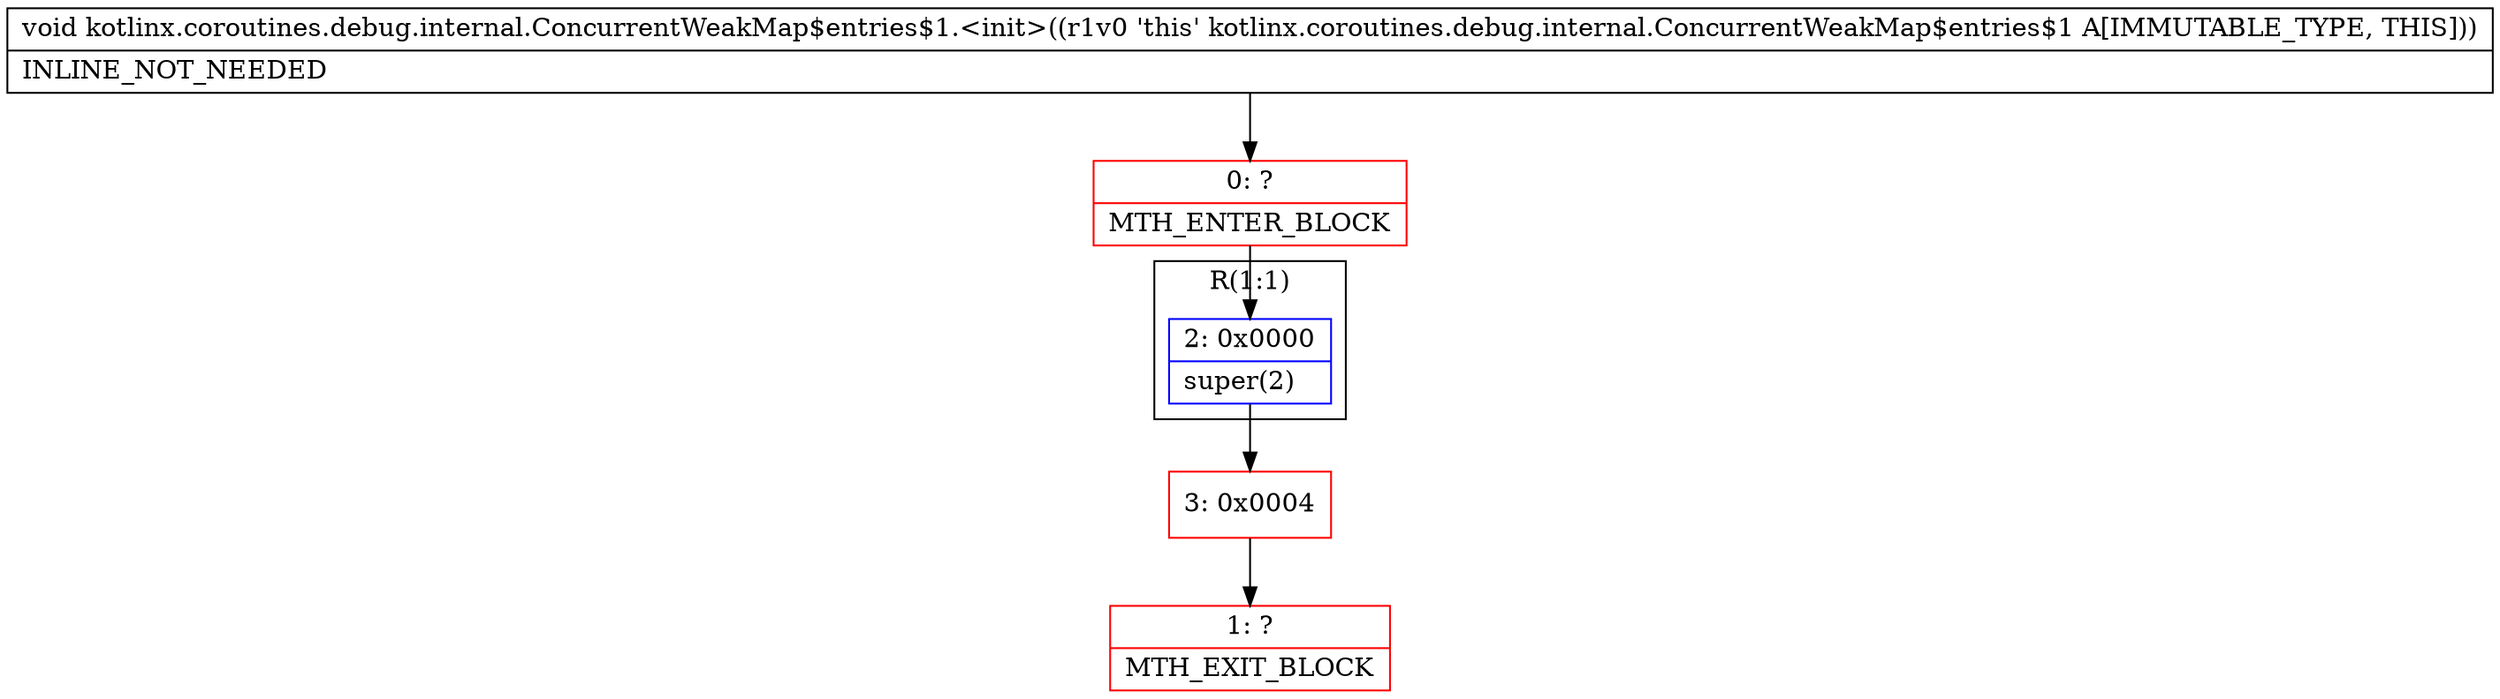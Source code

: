 digraph "CFG forkotlinx.coroutines.debug.internal.ConcurrentWeakMap$entries$1.\<init\>()V" {
subgraph cluster_Region_770704588 {
label = "R(1:1)";
node [shape=record,color=blue];
Node_2 [shape=record,label="{2\:\ 0x0000|super(2)\l}"];
}
Node_0 [shape=record,color=red,label="{0\:\ ?|MTH_ENTER_BLOCK\l}"];
Node_3 [shape=record,color=red,label="{3\:\ 0x0004}"];
Node_1 [shape=record,color=red,label="{1\:\ ?|MTH_EXIT_BLOCK\l}"];
MethodNode[shape=record,label="{void kotlinx.coroutines.debug.internal.ConcurrentWeakMap$entries$1.\<init\>((r1v0 'this' kotlinx.coroutines.debug.internal.ConcurrentWeakMap$entries$1 A[IMMUTABLE_TYPE, THIS]))  | INLINE_NOT_NEEDED\l}"];
MethodNode -> Node_0;Node_2 -> Node_3;
Node_0 -> Node_2;
Node_3 -> Node_1;
}

